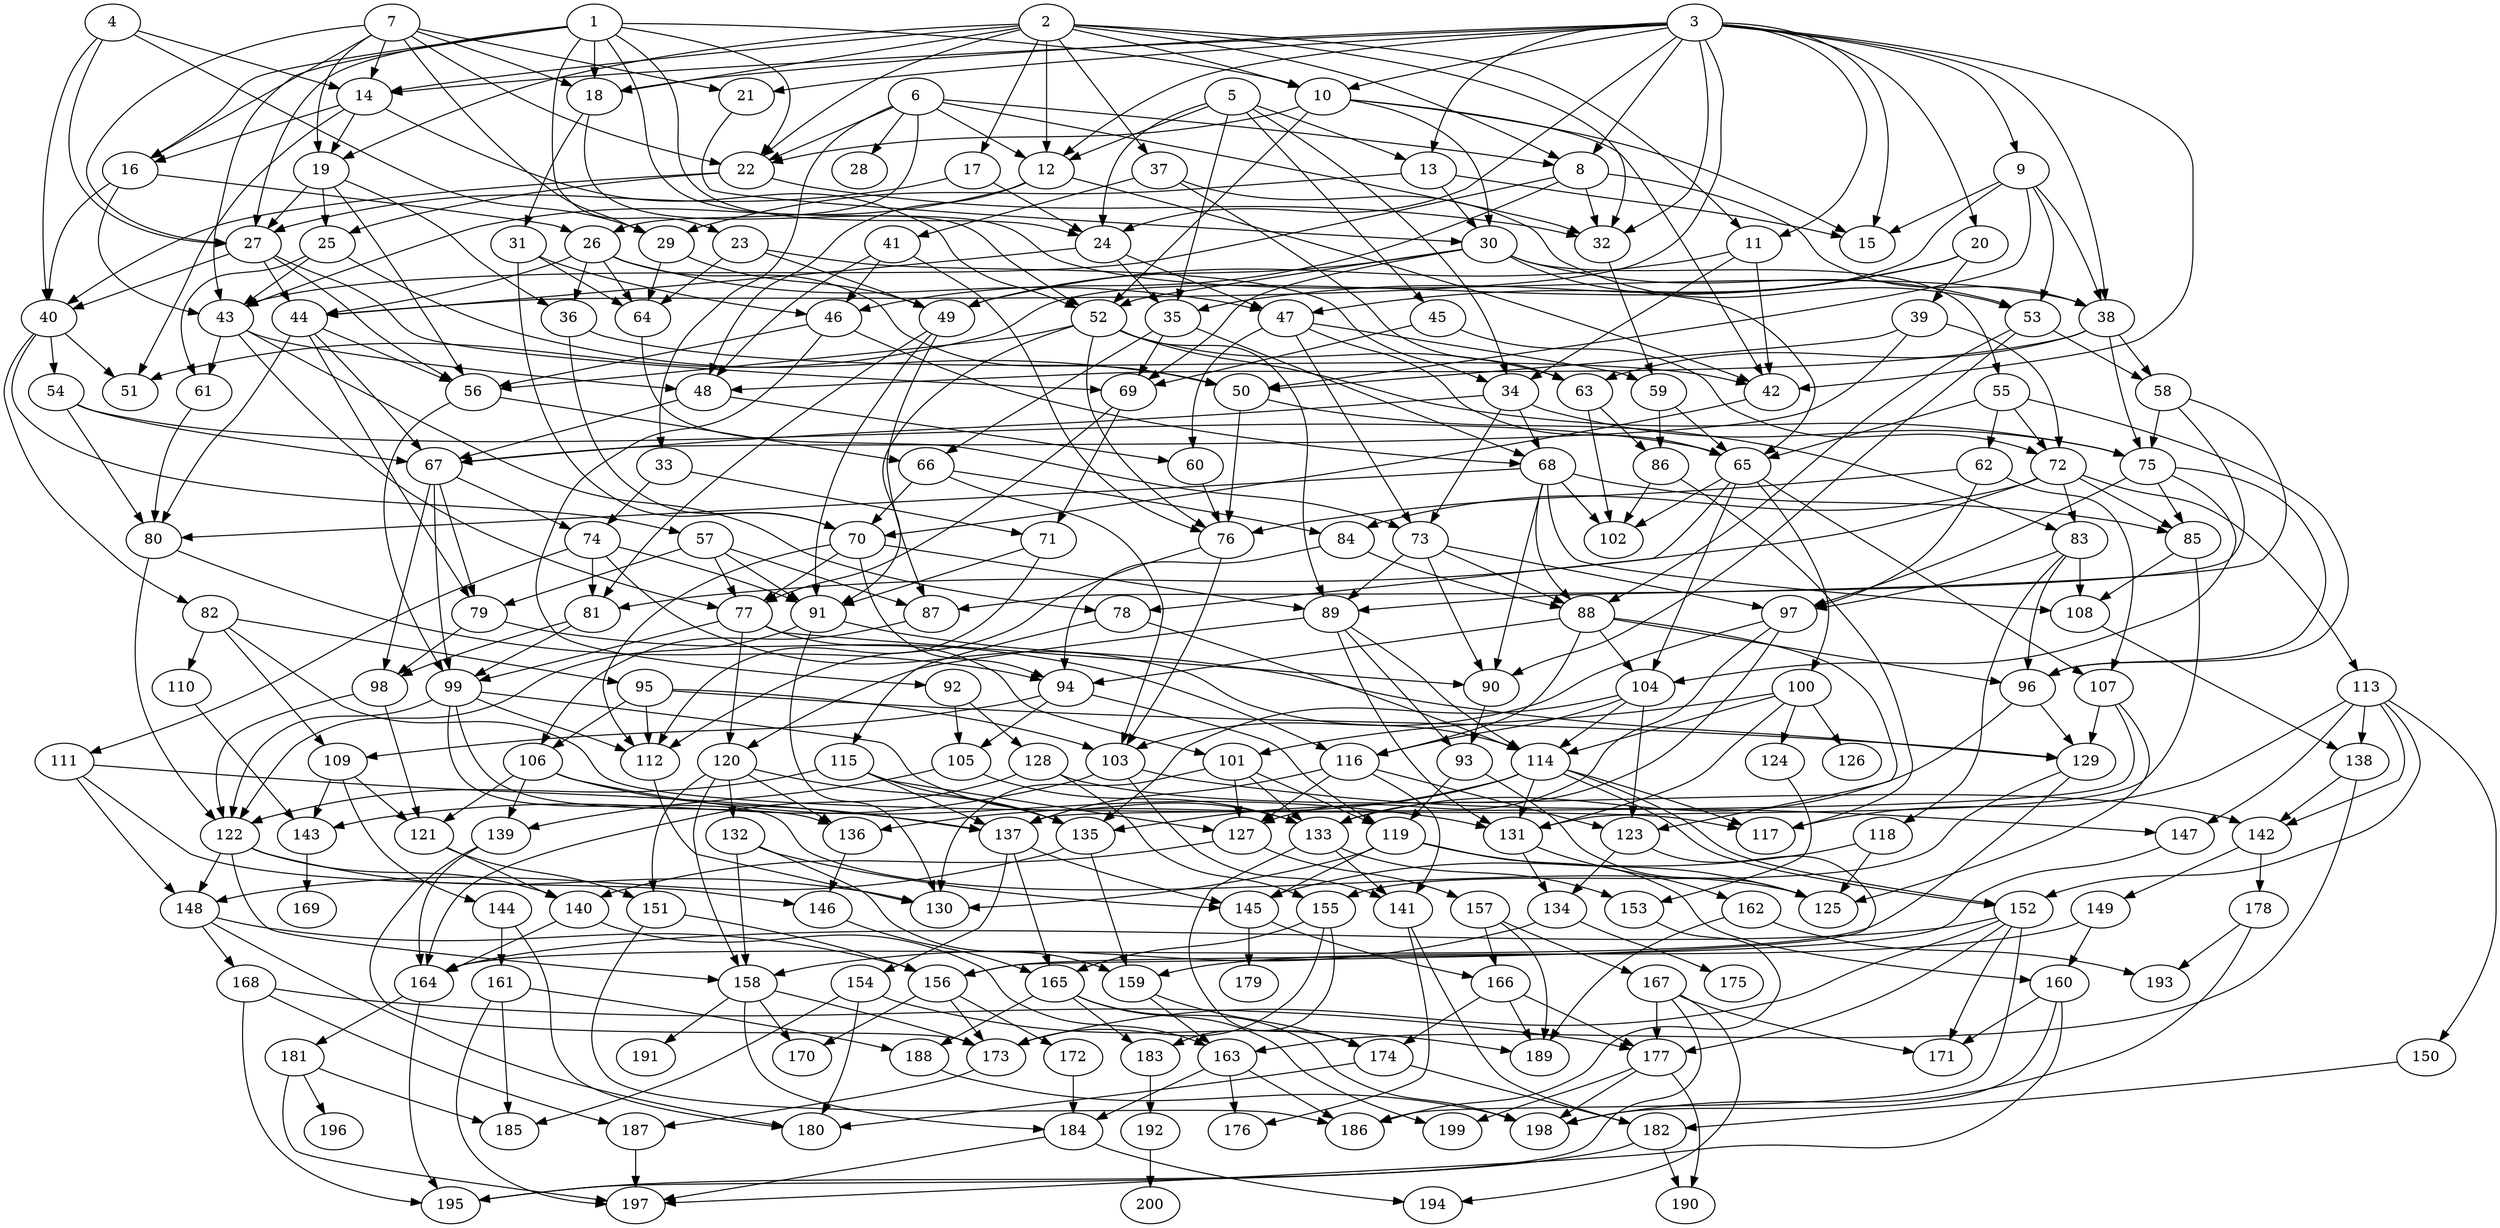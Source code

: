 // DAG automatically generated by daggen at Wed Apr 12 12:21:47 2017
// ./daggen --dot -n 200 --jump=5 --fat=0.4 --regularity=0.6 --density=0.6 
digraph G {
  1 [size="824229841391", alpha="0.11"]
  1 -> 10 [size ="679477248"]
  1 -> 16 [size ="679477248"]
  1 -> 18 [size ="679477248"]
  1 -> 22 [size ="679477248"]
  1 -> 23 [size ="679477248"]
  1 -> 24 [size ="679477248"]
  1 -> 27 [size ="679477248"]
  1 -> 38 [size ="679477248"]
  1 -> 43 [size ="679477248"]
  2 [size="30903451940", alpha="0.13"]
  2 -> 8 [size ="536870912"]
  2 -> 10 [size ="536870912"]
  2 -> 11 [size ="536870912"]
  2 -> 12 [size ="536870912"]
  2 -> 14 [size ="536870912"]
  2 -> 17 [size ="536870912"]
  2 -> 18 [size ="536870912"]
  2 -> 19 [size ="536870912"]
  2 -> 22 [size ="536870912"]
  2 -> 32 [size ="536870912"]
  2 -> 37 [size ="536870912"]
  3 [size="231928233984", alpha="0.06"]
  3 -> 8 [size ="301989888"]
  3 -> 9 [size ="301989888"]
  3 -> 10 [size ="301989888"]
  3 -> 11 [size ="301989888"]
  3 -> 12 [size ="301989888"]
  3 -> 13 [size ="301989888"]
  3 -> 14 [size ="301989888"]
  3 -> 15 [size ="301989888"]
  3 -> 18 [size ="301989888"]
  3 -> 20 [size ="301989888"]
  3 -> 21 [size ="301989888"]
  3 -> 24 [size ="301989888"]
  3 -> 32 [size ="301989888"]
  3 -> 38 [size ="301989888"]
  3 -> 42 [size ="301989888"]
  3 -> 44 [size ="301989888"]
  4 [size="1073741824000", alpha="0.17"]
  4 -> 14 [size ="838860800"]
  4 -> 27 [size ="838860800"]
  4 -> 29 [size ="838860800"]
  4 -> 40 [size ="838860800"]
  5 [size="134217728000", alpha="0.03"]
  5 -> 12 [size ="209715200"]
  5 -> 13 [size ="209715200"]
  5 -> 24 [size ="209715200"]
  5 -> 34 [size ="209715200"]
  5 -> 35 [size ="209715200"]
  5 -> 45 [size ="209715200"]
  6 [size="1073741824000", alpha="0.05"]
  6 -> 8 [size ="838860800"]
  6 -> 12 [size ="838860800"]
  6 -> 22 [size ="838860800"]
  6 -> 26 [size ="838860800"]
  6 -> 28 [size ="838860800"]
  6 -> 32 [size ="838860800"]
  6 -> 33 [size ="838860800"]
  7 [size="9493676906", alpha="0.13"]
  7 -> 14 [size ="209715200"]
  7 -> 16 [size ="209715200"]
  7 -> 18 [size ="209715200"]
  7 -> 19 [size ="209715200"]
  7 -> 21 [size ="209715200"]
  7 -> 22 [size ="209715200"]
  7 -> 27 [size ="209715200"]
  7 -> 29 [size ="209715200"]
  8 [size="7388799802", alpha="0.08"]
  8 -> 32 [size ="301989888"]
  8 -> 38 [size ="301989888"]
  8 -> 43 [size ="301989888"]
  8 -> 46 [size ="301989888"]
  9 [size="24971089922", alpha="0.15"]
  9 -> 15 [size ="838860800"]
  9 -> 38 [size ="838860800"]
  9 -> 50 [size ="838860800"]
  9 -> 51 [size ="838860800"]
  9 -> 53 [size ="838860800"]
  10 [size="68719476736", alpha="0.15"]
  10 -> 15 [size ="134217728"]
  10 -> 22 [size ="134217728"]
  10 -> 30 [size ="134217728"]
  10 -> 42 [size ="134217728"]
  10 -> 52 [size ="134217728"]
  11 [size="178935713484", alpha="0.03"]
  11 -> 34 [size ="134217728"]
  11 -> 42 [size ="134217728"]
  11 -> 49 [size ="134217728"]
  12 [size="135474125246", alpha="0.20"]
  12 -> 42 [size ="411041792"]
  12 -> 43 [size ="411041792"]
  12 -> 48 [size ="411041792"]
  13 [size="8589934592", alpha="0.20"]
  13 -> 15 [size ="33554432"]
  13 -> 29 [size ="33554432"]
  13 -> 30 [size ="33554432"]
  14 [size="20132280970", alpha="0.01"]
  14 -> 16 [size ="536870912"]
  14 -> 19 [size ="536870912"]
  14 -> 51 [size ="536870912"]
  14 -> 52 [size ="536870912"]
  15 [size="4256715317", alpha="0.15"]
  16 [size="28991029248", alpha="0.03"]
  16 -> 26 [size ="75497472"]
  16 -> 40 [size ="75497472"]
  16 -> 43 [size ="75497472"]
  17 [size="549755813888", alpha="0.19"]
  17 -> 24 [size ="536870912"]
  17 -> 27 [size ="536870912"]
  18 [size="28991029248", alpha="0.09"]
  18 -> 31 [size ="75497472"]
  18 -> 52 [size ="75497472"]
  19 [size="90941514418", alpha="0.14"]
  19 -> 25 [size ="75497472"]
  19 -> 27 [size ="75497472"]
  19 -> 36 [size ="75497472"]
  19 -> 56 [size ="75497472"]
  20 [size="29252553192", alpha="0.18"]
  20 -> 35 [size ="679477248"]
  20 -> 39 [size ="679477248"]
  20 -> 47 [size ="679477248"]
  21 [size="1802378566", alpha="0.14"]
  21 -> 30 [size ="33554432"]
  22 [size="134217728000", alpha="0.11"]
  22 -> 25 [size ="209715200"]
  22 -> 32 [size ="209715200"]
  22 -> 40 [size ="209715200"]
  23 [size="25774852032", alpha="0.04"]
  23 -> 34 [size ="33554432"]
  23 -> 49 [size ="33554432"]
  23 -> 64 [size ="33554432"]
  24 [size="549692671897", alpha="0.10"]
  24 -> 35 [size ="679477248"]
  24 -> 44 [size ="679477248"]
  24 -> 47 [size ="679477248"]
  25 [size="231928233984", alpha="0.14"]
  25 -> 43 [size ="301989888"]
  25 -> 50 [size ="301989888"]
  25 -> 61 [size ="301989888"]
  26 [size="140964892038", alpha="0.11"]
  26 -> 36 [size ="301989888"]
  26 -> 44 [size ="301989888"]
  26 -> 47 [size ="301989888"]
  26 -> 50 [size ="301989888"]
  26 -> 64 [size ="301989888"]
  27 [size="1142214995950", alpha="0.17"]
  27 -> 40 [size ="838860800"]
  27 -> 44 [size ="838860800"]
  27 -> 56 [size ="838860800"]
  27 -> 69 [size ="838860800"]
  28 [size="134217728000", alpha="0.08"]
  29 [size="647696672636", alpha="0.02"]
  29 -> 49 [size ="536870912"]
  29 -> 64 [size ="536870912"]
  30 [size="782757789696", alpha="0.17"]
  30 -> 49 [size ="679477248"]
  30 -> 52 [size ="679477248"]
  30 -> 53 [size ="679477248"]
  30 -> 55 [size ="679477248"]
  30 -> 65 [size ="679477248"]
  30 -> 69 [size ="679477248"]
  31 [size="304569288820", alpha="0.04"]
  31 -> 46 [size ="209715200"]
  31 -> 64 [size ="209715200"]
  31 -> 70 [size ="209715200"]
  32 [size="68719476736", alpha="0.17"]
  32 -> 59 [size ="134217728"]
  33 [size="4729652647", alpha="0.00"]
  33 -> 71 [size ="301989888"]
  33 -> 74 [size ="301989888"]
  34 [size="68719476736", alpha="0.06"]
  34 -> 67 [size ="134217728"]
  34 -> 68 [size ="134217728"]
  34 -> 73 [size ="134217728"]
  34 -> 75 [size ="134217728"]
  35 [size="415544222845", alpha="0.18"]
  35 -> 66 [size ="301989888"]
  35 -> 68 [size ="301989888"]
  35 -> 69 [size ="301989888"]
  36 [size="40255751064", alpha="0.11"]
  36 -> 42 [size ="679477248"]
  36 -> 70 [size ="679477248"]
  37 [size="368293445632", alpha="0.09"]
  37 -> 41 [size ="411041792"]
  37 -> 53 [size ="411041792"]
  37 -> 63 [size ="411041792"]
  38 [size="3203505554", alpha="0.14"]
  38 -> 48 [size ="134217728"]
  38 -> 58 [size ="134217728"]
  38 -> 63 [size ="134217728"]
  38 -> 75 [size ="134217728"]
  39 [size="2112738877", alpha="0.10"]
  39 -> 50 [size ="75497472"]
  39 -> 67 [size ="75497472"]
  39 -> 72 [size ="75497472"]
  40 [size="548979695368", alpha="0.05"]
  40 -> 51 [size ="536870912"]
  40 -> 54 [size ="536870912"]
  40 -> 57 [size ="536870912"]
  40 -> 82 [size ="536870912"]
  41 [size="805417483156", alpha="0.00"]
  41 -> 46 [size ="536870912"]
  41 -> 48 [size ="536870912"]
  41 -> 76 [size ="536870912"]
  42 [size="368293445632", alpha="0.02"]
  42 -> 70 [size ="411041792"]
  43 [size="18290177784", alpha="0.09"]
  43 -> 48 [size ="536870912"]
  43 -> 61 [size ="536870912"]
  43 -> 77 [size ="536870912"]
  43 -> 78 [size ="536870912"]
  44 [size="112871835747", alpha="0.20"]
  44 -> 56 [size ="209715200"]
  44 -> 67 [size ="209715200"]
  44 -> 79 [size ="209715200"]
  44 -> 80 [size ="209715200"]
  45 [size="549755813888", alpha="0.00"]
  45 -> 69 [size ="536870912"]
  45 -> 72 [size ="536870912"]
  46 [size="41325236778", alpha="0.02"]
  46 -> 56 [size ="838860800"]
  46 -> 68 [size ="838860800"]
  46 -> 92 [size ="838860800"]
  47 [size="1403779139", alpha="0.16"]
  47 -> 59 [size ="33554432"]
  47 -> 60 [size ="33554432"]
  47 -> 65 [size ="33554432"]
  47 -> 73 [size ="33554432"]
  48 [size="107601230439", alpha="0.17"]
  48 -> 60 [size ="75497472"]
  48 -> 67 [size ="75497472"]
  49 [size="18363346861", alpha="0.09"]
  49 -> 81 [size ="679477248"]
  49 -> 87 [size ="679477248"]
  49 -> 91 [size ="679477248"]
  50 [size="33746246091", alpha="0.17"]
  50 -> 76 [size ="75497472"]
  50 -> 83 [size ="75497472"]
  51 [size="549755813888", alpha="0.01"]
  52 [size="13095498560", alpha="0.08"]
  52 -> 56 [size ="536870912"]
  52 -> 63 [size ="536870912"]
  52 -> 75 [size ="536870912"]
  52 -> 76 [size ="536870912"]
  52 -> 89 [size ="536870912"]
  52 -> 91 [size ="536870912"]
  53 [size="1073741824000", alpha="0.17"]
  53 -> 58 [size ="838860800"]
  53 -> 88 [size ="838860800"]
  53 -> 90 [size ="838860800"]
  54 [size="1084048820", alpha="0.06"]
  54 -> 65 [size ="75497472"]
  54 -> 67 [size ="75497472"]
  54 -> 80 [size ="75497472"]
  55 [size="558775232028", alpha="0.18"]
  55 -> 62 [size ="536870912"]
  55 -> 65 [size ="536870912"]
  55 -> 72 [size ="536870912"]
  55 -> 96 [size ="536870912"]
  56 [size="5231170738", alpha="0.07"]
  56 -> 66 [size ="301989888"]
  56 -> 99 [size ="301989888"]
  57 [size="231928233984", alpha="0.14"]
  57 -> 77 [size ="301989888"]
  57 -> 79 [size ="301989888"]
  57 -> 87 [size ="301989888"]
  57 -> 91 [size ="301989888"]
  58 [size="782757789696", alpha="0.10"]
  58 -> 75 [size ="679477248"]
  58 -> 87 [size ="679477248"]
  58 -> 89 [size ="679477248"]
  59 [size="782757789696", alpha="0.11"]
  59 -> 65 [size ="679477248"]
  59 -> 86 [size ="679477248"]
  60 [size="3006701579", alpha="0.01"]
  60 -> 76 [size ="75497472"]
  61 [size="898368071", alpha="0.04"]
  61 -> 80 [size ="33554432"]
  62 [size="425377692448", alpha="0.03"]
  62 -> 76 [size ="301989888"]
  62 -> 97 [size ="301989888"]
  62 -> 107 [size ="301989888"]
  63 [size="8675715504", alpha="0.19"]
  63 -> 86 [size ="209715200"]
  63 -> 102 [size ="209715200"]
  64 [size="28025403158", alpha="0.05"]
  64 -> 73 [size ="536870912"]
  65 [size="134217728000", alpha="0.05"]
  65 -> 78 [size ="209715200"]
  65 -> 100 [size ="209715200"]
  65 -> 102 [size ="209715200"]
  65 -> 104 [size ="209715200"]
  65 -> 107 [size ="209715200"]
  66 [size="10713440779", alpha="0.06"]
  66 -> 70 [size ="301989888"]
  66 -> 84 [size ="301989888"]
  66 -> 103 [size ="301989888"]
  67 [size="3079184018", alpha="0.09"]
  67 -> 74 [size ="134217728"]
  67 -> 79 [size ="134217728"]
  67 -> 98 [size ="134217728"]
  67 -> 99 [size ="134217728"]
  68 [size="905336648352", alpha="0.17"]
  68 -> 80 [size ="679477248"]
  68 -> 85 [size ="679477248"]
  68 -> 88 [size ="679477248"]
  68 -> 90 [size ="679477248"]
  68 -> 102 [size ="679477248"]
  68 -> 108 [size ="679477248"]
  69 [size="23404373671", alpha="0.11"]
  69 -> 71 [size ="33554432"]
  69 -> 77 [size ="33554432"]
  70 [size="68719476736", alpha="0.14"]
  70 -> 77 [size ="134217728"]
  70 -> 89 [size ="134217728"]
  70 -> 94 [size ="134217728"]
  70 -> 112 [size ="134217728"]
  71 [size="3812910931", alpha="0.19"]
  71 -> 91 [size ="75497472"]
  71 -> 112 [size ="75497472"]
  72 [size="231928233984", alpha="0.19"]
  72 -> 81 [size ="301989888"]
  72 -> 83 [size ="301989888"]
  72 -> 84 [size ="301989888"]
  72 -> 85 [size ="301989888"]
  72 -> 113 [size ="301989888"]
  73 [size="29332789011", alpha="0.12"]
  73 -> 88 [size ="75497472"]
  73 -> 89 [size ="75497472"]
  73 -> 90 [size ="75497472"]
  73 -> 97 [size ="75497472"]
  74 [size="368293445632", alpha="0.20"]
  74 -> 81 [size ="411041792"]
  74 -> 91 [size ="411041792"]
  74 -> 111 [size ="411041792"]
  74 -> 114 [size ="411041792"]
  75 [size="3623024450", alpha="0.01"]
  75 -> 85 [size ="75497472"]
  75 -> 96 [size ="75497472"]
  75 -> 97 [size ="75497472"]
  75 -> 104 [size ="75497472"]
  76 [size="231928233984", alpha="0.11"]
  76 -> 103 [size ="301989888"]
  76 -> 112 [size ="301989888"]
  77 [size="12943444770", alpha="0.13"]
  77 -> 90 [size ="209715200"]
  77 -> 99 [size ="209715200"]
  77 -> 101 [size ="209715200"]
  77 -> 120 [size ="209715200"]
  78 [size="412284136683", alpha="0.14"]
  78 -> 114 [size ="301989888"]
  78 -> 115 [size ="301989888"]
  79 [size="4108699505", alpha="0.03"]
  79 -> 98 [size ="411041792"]
  79 -> 116 [size ="411041792"]
  80 [size="1854773254", alpha="0.03"]
  80 -> 94 [size ="33554432"]
  80 -> 122 [size ="33554432"]
  81 [size="8589934592", alpha="0.13"]
  81 -> 98 [size ="33554432"]
  81 -> 99 [size ="33554432"]
  82 [size="77652267913", alpha="0.08"]
  82 -> 95 [size ="75497472"]
  82 -> 109 [size ="75497472"]
  82 -> 110 [size ="75497472"]
  82 -> 117 [size ="75497472"]
  83 [size="134217728000", alpha="0.17"]
  83 -> 96 [size ="209715200"]
  83 -> 97 [size ="209715200"]
  83 -> 108 [size ="209715200"]
  83 -> 118 [size ="209715200"]
  84 [size="861997972", alpha="0.08"]
  84 -> 88 [size ="33554432"]
  84 -> 94 [size ="33554432"]
  85 [size="5007478099", alpha="0.16"]
  85 -> 108 [size ="134217728"]
  85 -> 131 [size ="134217728"]
  86 [size="134217728000", alpha="0.19"]
  86 -> 102 [size ="209715200"]
  86 -> 117 [size ="209715200"]
  87 [size="231928233984", alpha="0.10"]
  87 -> 106 [size ="301989888"]
  88 [size="569306416", alpha="0.00"]
  88 -> 94 [size ="33554432"]
  88 -> 96 [size ="33554432"]
  88 -> 104 [size ="33554432"]
  88 -> 116 [size ="33554432"]
  88 -> 123 [size ="33554432"]
  89 [size="231928233984", alpha="0.13"]
  89 -> 93 [size ="301989888"]
  89 -> 114 [size ="301989888"]
  89 -> 120 [size ="301989888"]
  89 -> 131 [size ="301989888"]
  90 [size="789642470", alpha="0.09"]
  90 -> 93 [size ="33554432"]
  91 [size="186022903221", alpha="0.07"]
  91 -> 122 [size ="209715200"]
  91 -> 129 [size ="209715200"]
  91 -> 130 [size ="209715200"]
  92 [size="31399091249", alpha="0.02"]
  92 -> 105 [size ="679477248"]
  92 -> 128 [size ="679477248"]
  93 [size="28991029248", alpha="0.11"]
  93 -> 119 [size ="75497472"]
  93 -> 125 [size ="75497472"]
  94 [size="101352880968", alpha="0.15"]
  94 -> 105 [size ="134217728"]
  94 -> 109 [size ="134217728"]
  94 -> 119 [size ="134217728"]
  95 [size="16073284341", alpha="0.12"]
  95 -> 103 [size ="411041792"]
  95 -> 106 [size ="411041792"]
  95 -> 112 [size ="411041792"]
  95 -> 129 [size ="411041792"]
  96 [size="32333457244", alpha="0.03"]
  96 -> 129 [size ="536870912"]
  96 -> 133 [size ="536870912"]
  97 [size="110088829211", alpha="0.09"]
  97 -> 103 [size ="209715200"]
  97 -> 127 [size ="209715200"]
  97 -> 133 [size ="209715200"]
  98 [size="17605228530", alpha="0.17"]
  98 -> 121 [size ="301989888"]
  98 -> 122 [size ="301989888"]
  99 [size="3253397012", alpha="0.04"]
  99 -> 112 [size ="209715200"]
  99 -> 122 [size ="209715200"]
  99 -> 125 [size ="209715200"]
  99 -> 133 [size ="209715200"]
  99 -> 136 [size ="209715200"]
  100 [size="782757789696", alpha="0.00"]
  100 -> 101 [size ="679477248"]
  100 -> 114 [size ="679477248"]
  100 -> 124 [size ="679477248"]
  100 -> 126 [size ="679477248"]
  100 -> 131 [size ="679477248"]
  101 [size="13279403323", alpha="0.03"]
  101 -> 119 [size ="679477248"]
  101 -> 127 [size ="679477248"]
  101 -> 130 [size ="679477248"]
  101 -> 133 [size ="679477248"]
  102 [size="368293445632", alpha="0.04"]
  103 [size="368293445632", alpha="0.07"]
  103 -> 141 [size ="411041792"]
  103 -> 143 [size ="411041792"]
  103 -> 147 [size ="411041792"]
  104 [size="8589934592", alpha="0.09"]
  104 -> 114 [size ="33554432"]
  104 -> 116 [size ="33554432"]
  104 -> 123 [size ="33554432"]
  104 -> 135 [size ="33554432"]
  105 [size="10915480976", alpha="0.02"]
  105 -> 133 [size ="411041792"]
  105 -> 139 [size ="411041792"]
  106 [size="68719476736", alpha="0.13"]
  106 -> 121 [size ="134217728"]
  106 -> 131 [size ="134217728"]
  106 -> 137 [size ="134217728"]
  106 -> 139 [size ="134217728"]
  107 [size="346285663378", alpha="0.14"]
  107 -> 125 [size ="679477248"]
  107 -> 129 [size ="679477248"]
  107 -> 137 [size ="679477248"]
  108 [size="28312791030", alpha="0.01"]
  108 -> 138 [size ="75497472"]
  109 [size="134217728000", alpha="0.20"]
  109 -> 121 [size ="209715200"]
  109 -> 143 [size ="209715200"]
  109 -> 144 [size ="209715200"]
  110 [size="63231507849", alpha="0.20"]
  110 -> 143 [size ="209715200"]
  111 [size="8327953397", alpha="0.07"]
  111 -> 137 [size ="134217728"]
  111 -> 146 [size ="134217728"]
  111 -> 148 [size ="134217728"]
  112 [size="11279378410", alpha="0.19"]
  112 -> 130 [size ="209715200"]
  113 [size="28991029248", alpha="0.08"]
  113 -> 117 [size ="75497472"]
  113 -> 138 [size ="75497472"]
  113 -> 142 [size ="75497472"]
  113 -> 147 [size ="75497472"]
  113 -> 150 [size ="75497472"]
  113 -> 152 [size ="75497472"]
  114 [size="2195116581", alpha="0.06"]
  114 -> 117 [size ="209715200"]
  114 -> 131 [size ="209715200"]
  114 -> 135 [size ="209715200"]
  114 -> 136 [size ="209715200"]
  114 -> 152 [size ="209715200"]
  114 -> 152 [size ="209715200"]
  115 [size="178636639128", alpha="0.09"]
  115 -> 122 [size ="134217728"]
  115 -> 127 [size ="134217728"]
  115 -> 135 [size ="134217728"]
  115 -> 137 [size ="134217728"]
  116 [size="40301540438", alpha="0.07"]
  116 -> 123 [size ="838860800"]
  116 -> 127 [size ="838860800"]
  116 -> 137 [size ="838860800"]
  116 -> 141 [size ="838860800"]
  117 [size="8589934592", alpha="0.07"]
  118 [size="549755813888", alpha="0.20"]
  118 -> 125 [size ="536870912"]
  118 -> 145 [size ="536870912"]
  119 [size="231928233984", alpha="0.16"]
  119 -> 125 [size ="301989888"]
  119 -> 130 [size ="301989888"]
  119 -> 145 [size ="301989888"]
  119 -> 160 [size ="301989888"]
  120 [size="121984480364", alpha="0.13"]
  120 -> 132 [size ="301989888"]
  120 -> 135 [size ="301989888"]
  120 -> 136 [size ="301989888"]
  120 -> 151 [size ="301989888"]
  120 -> 158 [size ="301989888"]
  121 [size="782757789696", alpha="0.05"]
  121 -> 140 [size ="679477248"]
  121 -> 151 [size ="679477248"]
  122 [size="154208178388", alpha="0.02"]
  122 -> 130 [size ="679477248"]
  122 -> 140 [size ="679477248"]
  122 -> 148 [size ="679477248"]
  122 -> 158 [size ="679477248"]
  123 [size="711121218377", alpha="0.17"]
  123 -> 134 [size ="679477248"]
  123 -> 156 [size ="679477248"]
  124 [size="68719476736", alpha="0.06"]
  124 -> 153 [size ="134217728"]
  125 [size="549755813888", alpha="0.09"]
  126 [size="47208342052", alpha="0.10"]
  127 [size="368293445632", alpha="0.03"]
  127 -> 140 [size ="411041792"]
  127 -> 157 [size ="411041792"]
  128 [size="235453529798", alpha="0.15"]
  128 -> 142 [size ="838860800"]
  128 -> 155 [size ="838860800"]
  128 -> 164 [size ="838860800"]
  129 [size="34669554833", alpha="0.14"]
  129 -> 155 [size ="679477248"]
  129 -> 164 [size ="679477248"]
  130 [size="730608620205", alpha="0.13"]
  131 [size="2145037563", alpha="0.09"]
  131 -> 134 [size ="75497472"]
  131 -> 162 [size ="75497472"]
  132 [size="134217728000", alpha="0.02"]
  132 -> 145 [size ="209715200"]
  132 -> 158 [size ="209715200"]
  132 -> 159 [size ="209715200"]
  133 [size="28991029248", alpha="0.05"]
  133 -> 141 [size ="75497472"]
  133 -> 153 [size ="75497472"]
  133 -> 174 [size ="75497472"]
  134 [size="134217728000", alpha="0.01"]
  134 -> 158 [size ="209715200"]
  134 -> 175 [size ="209715200"]
  135 [size="6469998307", alpha="0.15"]
  135 -> 148 [size ="679477248"]
  135 -> 159 [size ="679477248"]
  136 [size="44627328328", alpha="0.19"]
  136 -> 146 [size ="33554432"]
  137 [size="549755813888", alpha="0.10"]
  137 -> 145 [size ="536870912"]
  137 -> 154 [size ="536870912"]
  137 -> 165 [size ="536870912"]
  138 [size="24774221959", alpha="0.05"]
  138 -> 142 [size ="33554432"]
  138 -> 163 [size ="33554432"]
  139 [size="782757789696", alpha="0.05"]
  139 -> 164 [size ="679477248"]
  139 -> 173 [size ="679477248"]
  140 [size="68719476736", alpha="0.10"]
  140 -> 163 [size ="134217728"]
  140 -> 164 [size ="134217728"]
  141 [size="40295501981", alpha="0.03"]
  141 -> 176 [size ="679477248"]
  141 -> 182 [size ="679477248"]
  142 [size="28849725412", alpha="0.15"]
  142 -> 149 [size ="838860800"]
  142 -> 178 [size ="838860800"]
  143 [size="8660172081", alpha="0.11"]
  143 -> 169 [size ="301989888"]
  144 [size="8218757712", alpha="0.00"]
  144 -> 161 [size ="134217728"]
  144 -> 180 [size ="134217728"]
  145 [size="231928233984", alpha="0.11"]
  145 -> 166 [size ="301989888"]
  145 -> 179 [size ="301989888"]
  146 [size="368293445632", alpha="0.08"]
  146 -> 165 [size ="411041792"]
  147 [size="111333844884", alpha="0.11"]
  147 -> 156 [size ="134217728"]
  148 [size="1135963389668", alpha="0.13"]
  148 -> 156 [size ="679477248"]
  148 -> 168 [size ="679477248"]
  148 -> 180 [size ="679477248"]
  149 [size="1073741824000", alpha="0.17"]
  149 -> 159 [size ="838860800"]
  149 -> 160 [size ="838860800"]
  150 [size="1183314984", alpha="0.15"]
  150 -> 182 [size ="134217728"]
  151 [size="134217728000", alpha="0.14"]
  151 -> 156 [size ="209715200"]
  151 -> 186 [size ="209715200"]
  152 [size="1073741824000", alpha="0.09"]
  152 -> 164 [size ="838860800"]
  152 -> 171 [size ="838860800"]
  152 -> 173 [size ="838860800"]
  152 -> 177 [size ="838860800"]
  152 -> 186 [size ="838860800"]
  153 [size="423831151551", alpha="0.11"]
  153 -> 186 [size ="838860800"]
  154 [size="782757789696", alpha="0.01"]
  154 -> 180 [size ="679477248"]
  154 -> 185 [size ="679477248"]
  154 -> 189 [size ="679477248"]
  155 [size="68719476736", alpha="0.03"]
  155 -> 165 [size ="134217728"]
  155 -> 173 [size ="134217728"]
  155 -> 183 [size ="134217728"]
  156 [size="17255862708", alpha="0.10"]
  156 -> 170 [size ="411041792"]
  156 -> 172 [size ="411041792"]
  156 -> 173 [size ="411041792"]
  157 [size="134217728000", alpha="0.13"]
  157 -> 166 [size ="209715200"]
  157 -> 167 [size ="209715200"]
  157 -> 189 [size ="209715200"]
  158 [size="637306416333", alpha="0.00"]
  158 -> 170 [size ="411041792"]
  158 -> 173 [size ="411041792"]
  158 -> 184 [size ="411041792"]
  158 -> 191 [size ="411041792"]
  159 [size="1073741824000", alpha="0.19"]
  159 -> 163 [size ="838860800"]
  159 -> 174 [size ="838860800"]
  160 [size="231928233984", alpha="0.10"]
  160 -> 171 [size ="301989888"]
  160 -> 197 [size ="301989888"]
  160 -> 198 [size ="301989888"]
  161 [size="323361344978", alpha="0.08"]
  161 -> 185 [size ="411041792"]
  161 -> 188 [size ="411041792"]
  161 -> 197 [size ="411041792"]
  162 [size="722277443", alpha="0.09"]
  162 -> 189 [size ="75497472"]
  162 -> 193 [size ="75497472"]
  163 [size="368293445632", alpha="0.05"]
  163 -> 176 [size ="411041792"]
  163 -> 184 [size ="411041792"]
  163 -> 186 [size ="411041792"]
  164 [size="321382710252", alpha="0.00"]
  164 -> 181 [size ="411041792"]
  164 -> 195 [size ="411041792"]
  165 [size="563252574", alpha="0.13"]
  165 -> 183 [size ="33554432"]
  165 -> 188 [size ="33554432"]
  165 -> 198 [size ="33554432"]
  165 -> 199 [size ="33554432"]
  166 [size="7767472314", alpha="0.01"]
  166 -> 174 [size ="33554432"]
  166 -> 177 [size ="33554432"]
  166 -> 189 [size ="33554432"]
  167 [size="15816424922", alpha="0.06"]
  167 -> 171 [size ="536870912"]
  167 -> 177 [size ="536870912"]
  167 -> 194 [size ="536870912"]
  167 -> 195 [size ="536870912"]
  168 [size="782757789696", alpha="0.08"]
  168 -> 177 [size ="679477248"]
  168 -> 187 [size ="679477248"]
  168 -> 195 [size ="679477248"]
  169 [size="782757789696", alpha="0.01"]
  170 [size="782757789696", alpha="0.10"]
  171 [size="45159561744", alpha="0.19"]
  172 [size="231928233984", alpha="0.11"]
  172 -> 184 [size ="301989888"]
  173 [size="22918542826", alpha="0.16"]
  173 -> 187 [size ="536870912"]
  174 [size="23171334165", alpha="0.08"]
  174 -> 180 [size ="411041792"]
  174 -> 182 [size ="411041792"]
  175 [size="68719476736", alpha="0.01"]
  176 [size="7058021744", alpha="0.04"]
  177 [size="68719476736", alpha="0.02"]
  177 -> 190 [size ="134217728"]
  177 -> 198 [size ="134217728"]
  177 -> 199 [size ="134217728"]
  178 [size="388954911444", alpha="0.16"]
  178 -> 193 [size ="301989888"]
  178 -> 198 [size ="301989888"]
  179 [size="782757789696", alpha="0.08"]
  180 [size="1073741824000", alpha="0.13"]
  181 [size="72801743816", alpha="0.00"]
  181 -> 185 [size ="209715200"]
  181 -> 196 [size ="209715200"]
  181 -> 197 [size ="209715200"]
  182 [size="22986813331", alpha="0.04"]
  182 -> 190 [size ="838860800"]
  182 -> 195 [size ="838860800"]
  183 [size="46523957784", alpha="0.13"]
  183 -> 192 [size ="134217728"]
  184 [size="493304787435", alpha="0.17"]
  184 -> 194 [size ="411041792"]
  184 -> 197 [size ="411041792"]
  185 [size="1073741824000", alpha="0.09"]
  186 [size="782757789696", alpha="0.15"]
  187 [size="1073741824000", alpha="0.18"]
  187 -> 197 [size ="838860800"]
  188 [size="165705461844", alpha="0.02"]
  188 -> 198 [size ="536870912"]
  189 [size="4814896695", alpha="0.03"]
  190 [size="199404787137", alpha="0.12"]
  191 [size="368293445632", alpha="0.05"]
  192 [size="1712577616", alpha="0.05"]
  192 -> 200 [size ="134217728"]
  193 [size="17773397626", alpha="0.02"]
  194 [size="368293445632", alpha="0.11"]
  195 [size="8589934592", alpha="0.17"]
  196 [size="2079581910", alpha="0.05"]
  197 [size="10793220119", alpha="0.06"]
  198 [size="368293445632", alpha="0.06"]
  199 [size="84059328502", alpha="0.14"]
  200 [size="135466573056", alpha="0.09"]
}
